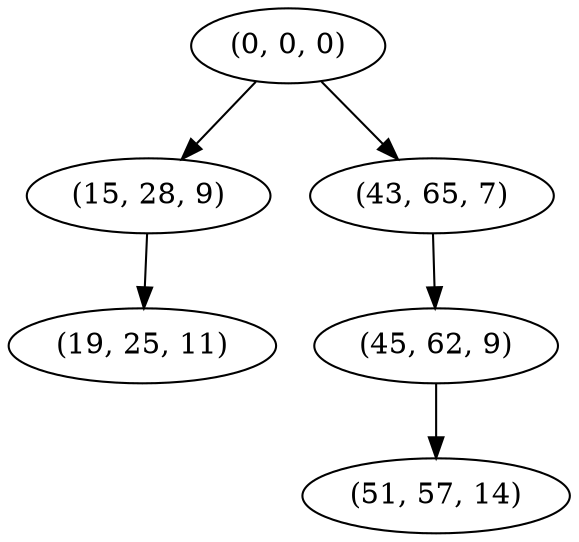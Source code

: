 digraph tree {
    "(0, 0, 0)";
    "(15, 28, 9)";
    "(19, 25, 11)";
    "(43, 65, 7)";
    "(45, 62, 9)";
    "(51, 57, 14)";
    "(0, 0, 0)" -> "(15, 28, 9)";
    "(0, 0, 0)" -> "(43, 65, 7)";
    "(15, 28, 9)" -> "(19, 25, 11)";
    "(43, 65, 7)" -> "(45, 62, 9)";
    "(45, 62, 9)" -> "(51, 57, 14)";
}
